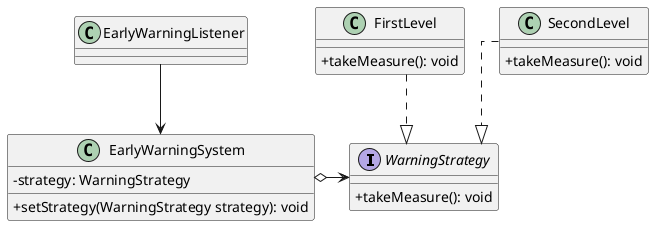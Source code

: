 @startuml
'https://plantuml.com/class-diagram

skinparam classAttributeIconSize 0
skinparam linetype ortho

interface WarningStrategy{
+ takeMeasure(): void
}

Class FirstLevel{
+ takeMeasure(): void
}

Class SecondLevel{
+ takeMeasure(): void
}
Class EarlyWarningSystem{
- strategy: WarningStrategy
+ setStrategy(WarningStrategy strategy): void
}

class EarlyWarningListener{}

FirstLevel ..|> WarningStrategy
SecondLevel ..|> WarningStrategy
EarlyWarningSystem o-> WarningStrategy
EarlyWarningListener --> EarlyWarningSystem
@enduml
